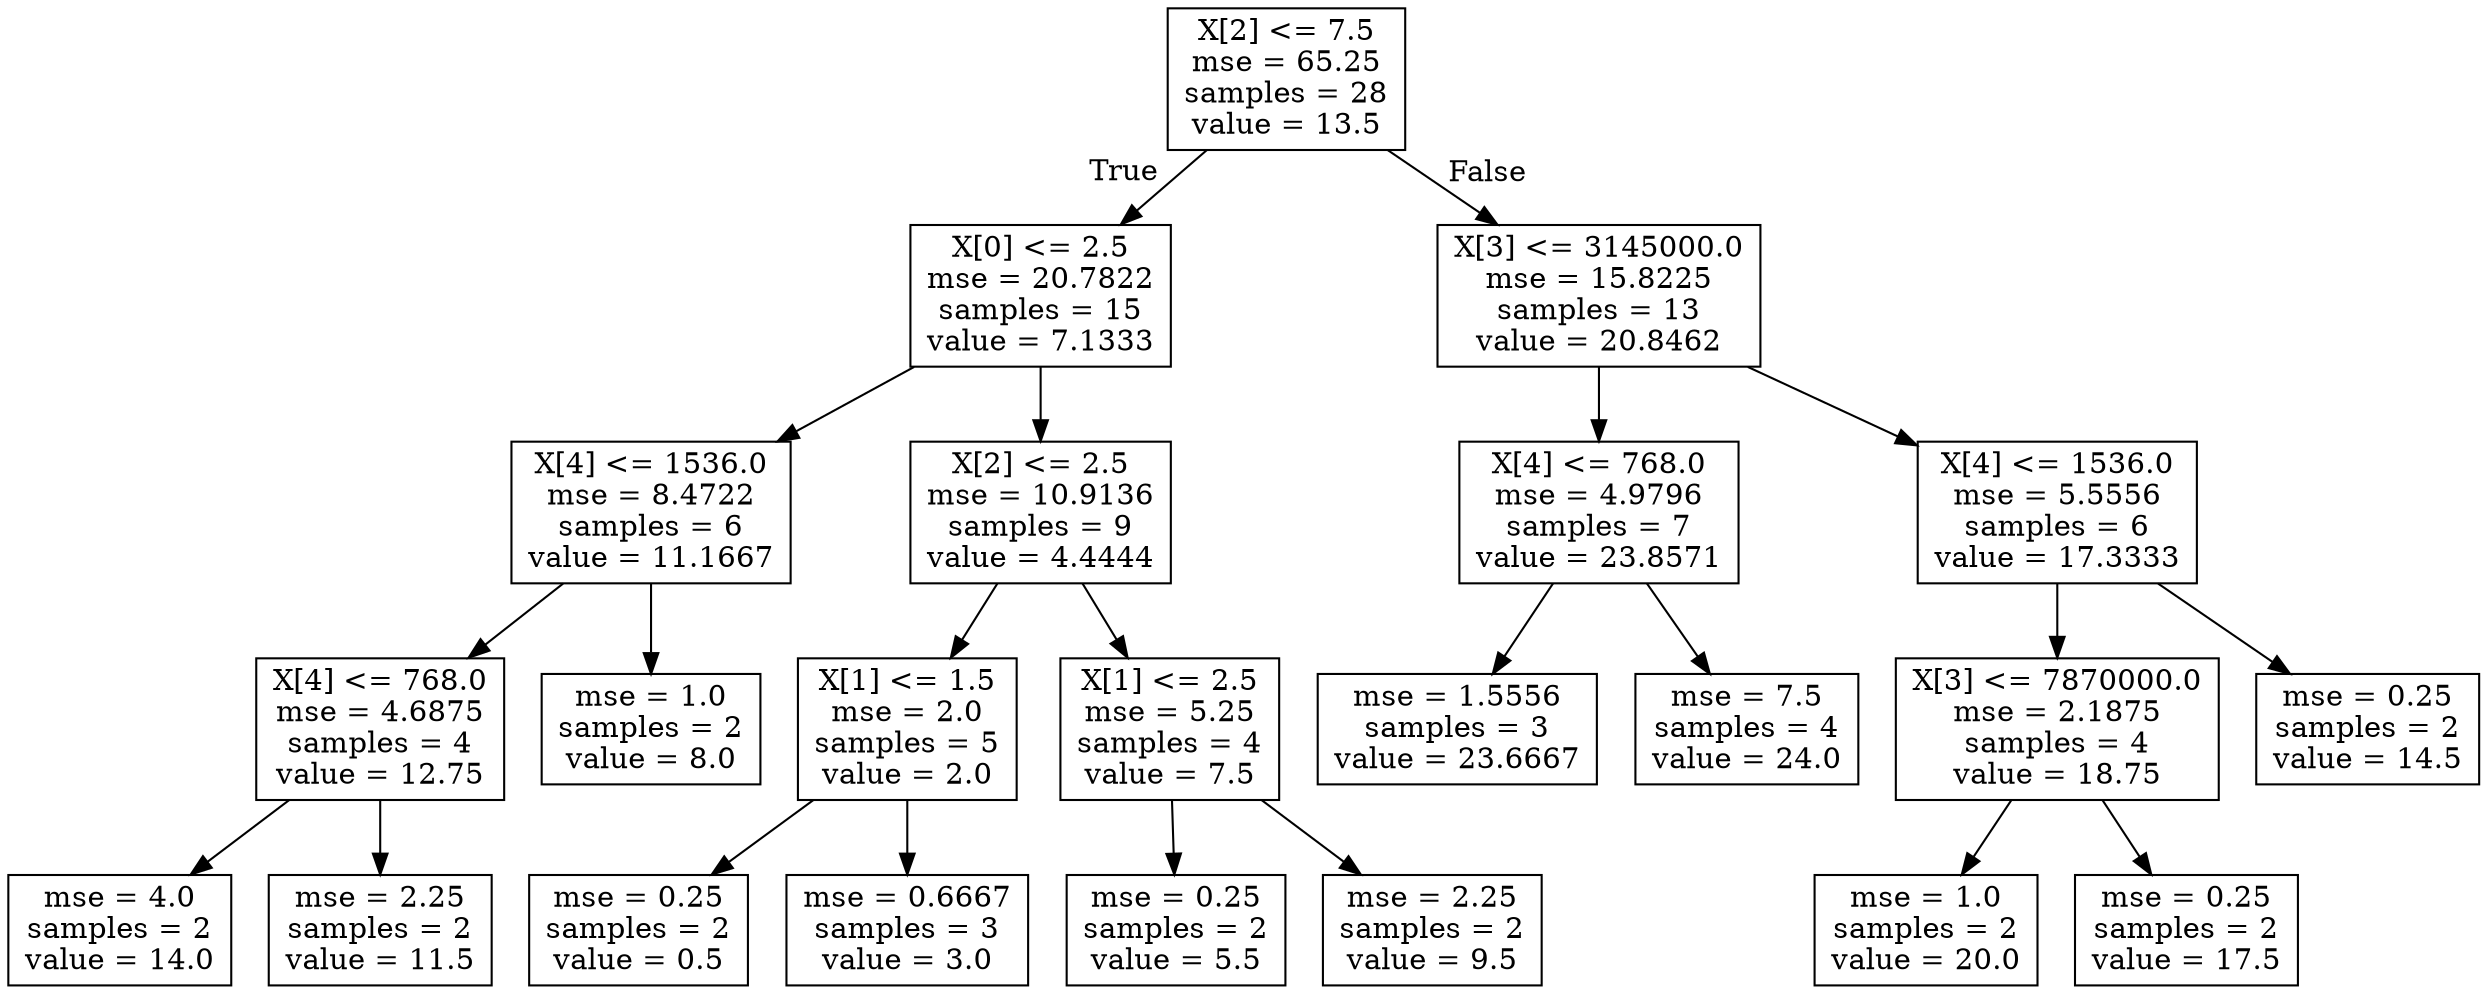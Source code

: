 digraph Tree {
node [shape=box] ;
0 [label="X[2] <= 7.5\nmse = 65.25\nsamples = 28\nvalue = 13.5"] ;
1 [label="X[0] <= 2.5\nmse = 20.7822\nsamples = 15\nvalue = 7.1333"] ;
0 -> 1 [labeldistance=2.5, labelangle=45, headlabel="True"] ;
2 [label="X[4] <= 1536.0\nmse = 8.4722\nsamples = 6\nvalue = 11.1667"] ;
1 -> 2 ;
3 [label="X[4] <= 768.0\nmse = 4.6875\nsamples = 4\nvalue = 12.75"] ;
2 -> 3 ;
4 [label="mse = 4.0\nsamples = 2\nvalue = 14.0"] ;
3 -> 4 ;
5 [label="mse = 2.25\nsamples = 2\nvalue = 11.5"] ;
3 -> 5 ;
6 [label="mse = 1.0\nsamples = 2\nvalue = 8.0"] ;
2 -> 6 ;
7 [label="X[2] <= 2.5\nmse = 10.9136\nsamples = 9\nvalue = 4.4444"] ;
1 -> 7 ;
8 [label="X[1] <= 1.5\nmse = 2.0\nsamples = 5\nvalue = 2.0"] ;
7 -> 8 ;
9 [label="mse = 0.25\nsamples = 2\nvalue = 0.5"] ;
8 -> 9 ;
10 [label="mse = 0.6667\nsamples = 3\nvalue = 3.0"] ;
8 -> 10 ;
11 [label="X[1] <= 2.5\nmse = 5.25\nsamples = 4\nvalue = 7.5"] ;
7 -> 11 ;
12 [label="mse = 0.25\nsamples = 2\nvalue = 5.5"] ;
11 -> 12 ;
13 [label="mse = 2.25\nsamples = 2\nvalue = 9.5"] ;
11 -> 13 ;
14 [label="X[3] <= 3145000.0\nmse = 15.8225\nsamples = 13\nvalue = 20.8462"] ;
0 -> 14 [labeldistance=2.5, labelangle=-45, headlabel="False"] ;
15 [label="X[4] <= 768.0\nmse = 4.9796\nsamples = 7\nvalue = 23.8571"] ;
14 -> 15 ;
16 [label="mse = 1.5556\nsamples = 3\nvalue = 23.6667"] ;
15 -> 16 ;
17 [label="mse = 7.5\nsamples = 4\nvalue = 24.0"] ;
15 -> 17 ;
18 [label="X[4] <= 1536.0\nmse = 5.5556\nsamples = 6\nvalue = 17.3333"] ;
14 -> 18 ;
19 [label="X[3] <= 7870000.0\nmse = 2.1875\nsamples = 4\nvalue = 18.75"] ;
18 -> 19 ;
20 [label="mse = 1.0\nsamples = 2\nvalue = 20.0"] ;
19 -> 20 ;
21 [label="mse = 0.25\nsamples = 2\nvalue = 17.5"] ;
19 -> 21 ;
22 [label="mse = 0.25\nsamples = 2\nvalue = 14.5"] ;
18 -> 22 ;
}